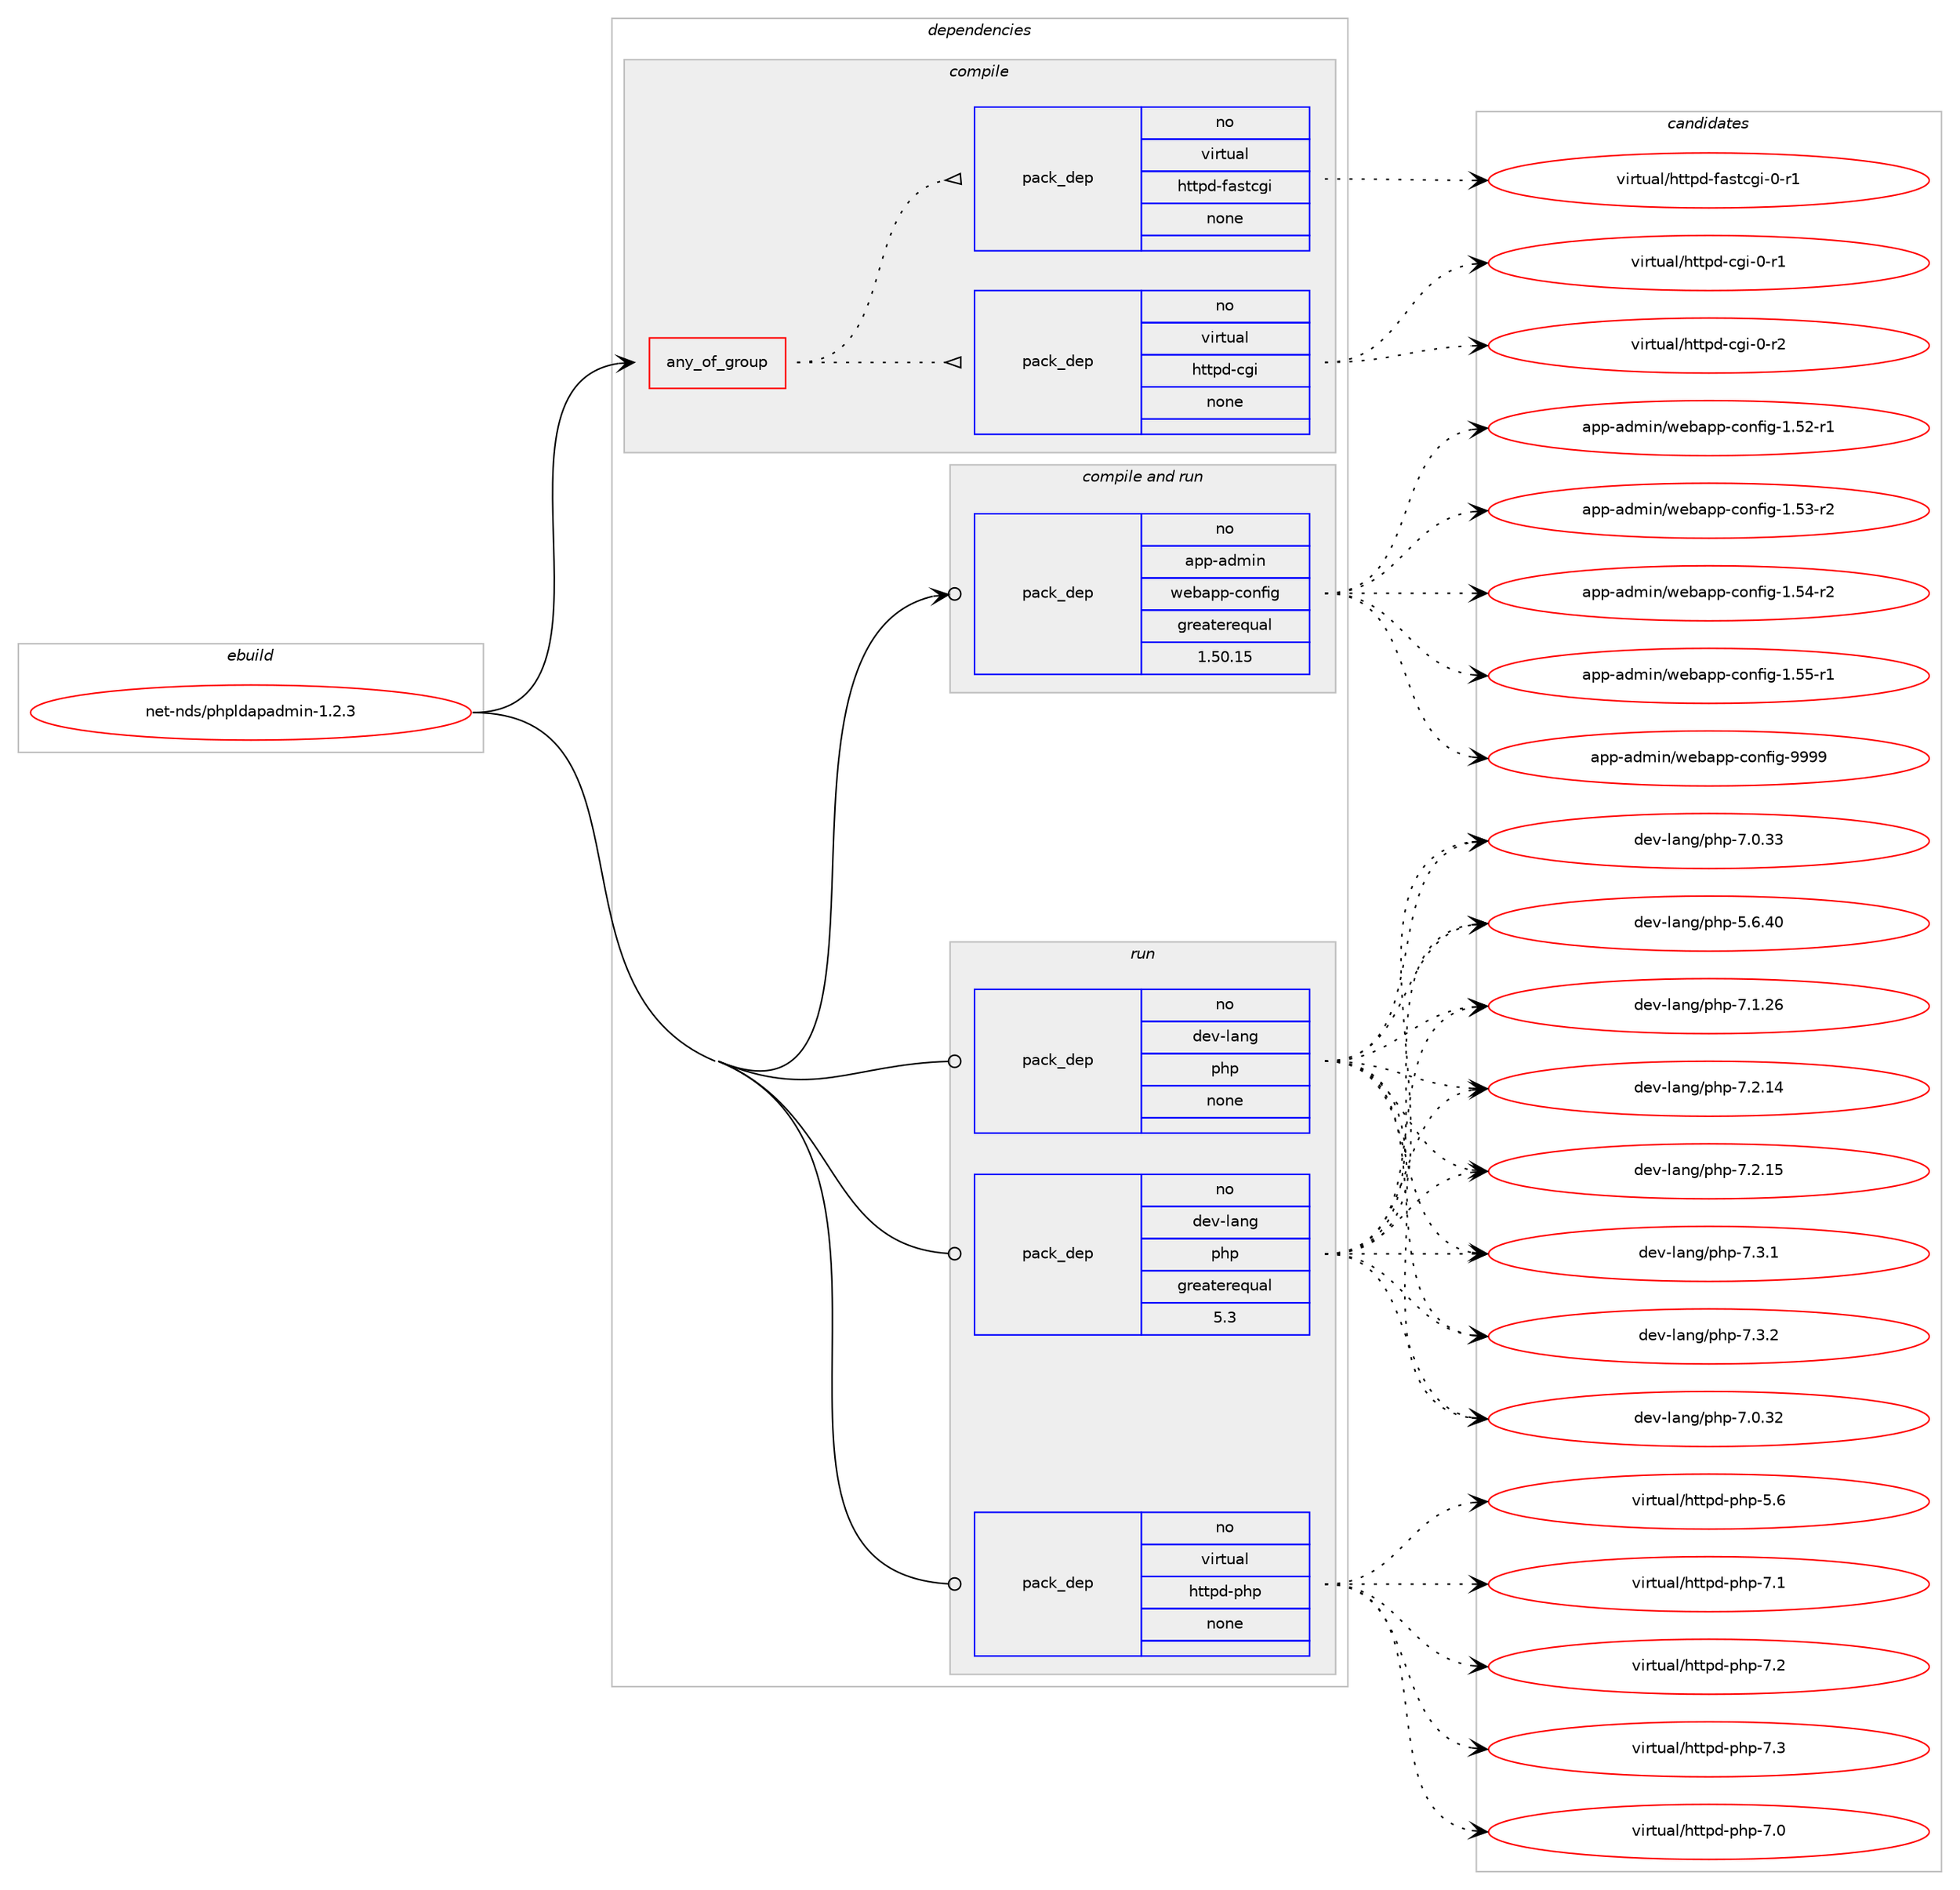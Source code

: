 digraph prolog {

# *************
# Graph options
# *************

newrank=true;
concentrate=true;
compound=true;
graph [rankdir=LR,fontname=Helvetica,fontsize=10,ranksep=1.5];#, ranksep=2.5, nodesep=0.2];
edge  [arrowhead=vee];
node  [fontname=Helvetica,fontsize=10];

# **********
# The ebuild
# **********

subgraph cluster_leftcol {
color=gray;
rank=same;
label=<<i>ebuild</i>>;
id [label="net-nds/phpldapadmin-1.2.3", color=red, width=4, href="../net-nds/phpldapadmin-1.2.3.svg"];
}

# ****************
# The dependencies
# ****************

subgraph cluster_midcol {
color=gray;
label=<<i>dependencies</i>>;
subgraph cluster_compile {
fillcolor="#eeeeee";
style=filled;
label=<<i>compile</i>>;
subgraph any105 {
dependency3591 [label=<<TABLE BORDER="0" CELLBORDER="1" CELLSPACING="0" CELLPADDING="4"><TR><TD CELLPADDING="10">any_of_group</TD></TR></TABLE>>, shape=none, color=red];subgraph pack2892 {
dependency3592 [label=<<TABLE BORDER="0" CELLBORDER="1" CELLSPACING="0" CELLPADDING="4" WIDTH="220"><TR><TD ROWSPAN="6" CELLPADDING="30">pack_dep</TD></TR><TR><TD WIDTH="110">no</TD></TR><TR><TD>virtual</TD></TR><TR><TD>httpd-cgi</TD></TR><TR><TD>none</TD></TR><TR><TD></TD></TR></TABLE>>, shape=none, color=blue];
}
dependency3591:e -> dependency3592:w [weight=20,style="dotted",arrowhead="oinv"];
subgraph pack2893 {
dependency3593 [label=<<TABLE BORDER="0" CELLBORDER="1" CELLSPACING="0" CELLPADDING="4" WIDTH="220"><TR><TD ROWSPAN="6" CELLPADDING="30">pack_dep</TD></TR><TR><TD WIDTH="110">no</TD></TR><TR><TD>virtual</TD></TR><TR><TD>httpd-fastcgi</TD></TR><TR><TD>none</TD></TR><TR><TD></TD></TR></TABLE>>, shape=none, color=blue];
}
dependency3591:e -> dependency3593:w [weight=20,style="dotted",arrowhead="oinv"];
}
id:e -> dependency3591:w [weight=20,style="solid",arrowhead="vee"];
}
subgraph cluster_compileandrun {
fillcolor="#eeeeee";
style=filled;
label=<<i>compile and run</i>>;
subgraph pack2894 {
dependency3594 [label=<<TABLE BORDER="0" CELLBORDER="1" CELLSPACING="0" CELLPADDING="4" WIDTH="220"><TR><TD ROWSPAN="6" CELLPADDING="30">pack_dep</TD></TR><TR><TD WIDTH="110">no</TD></TR><TR><TD>app-admin</TD></TR><TR><TD>webapp-config</TD></TR><TR><TD>greaterequal</TD></TR><TR><TD>1.50.15</TD></TR></TABLE>>, shape=none, color=blue];
}
id:e -> dependency3594:w [weight=20,style="solid",arrowhead="odotvee"];
}
subgraph cluster_run {
fillcolor="#eeeeee";
style=filled;
label=<<i>run</i>>;
subgraph pack2895 {
dependency3595 [label=<<TABLE BORDER="0" CELLBORDER="1" CELLSPACING="0" CELLPADDING="4" WIDTH="220"><TR><TD ROWSPAN="6" CELLPADDING="30">pack_dep</TD></TR><TR><TD WIDTH="110">no</TD></TR><TR><TD>dev-lang</TD></TR><TR><TD>php</TD></TR><TR><TD>greaterequal</TD></TR><TR><TD>5.3</TD></TR></TABLE>>, shape=none, color=blue];
}
id:e -> dependency3595:w [weight=20,style="solid",arrowhead="odot"];
subgraph pack2896 {
dependency3596 [label=<<TABLE BORDER="0" CELLBORDER="1" CELLSPACING="0" CELLPADDING="4" WIDTH="220"><TR><TD ROWSPAN="6" CELLPADDING="30">pack_dep</TD></TR><TR><TD WIDTH="110">no</TD></TR><TR><TD>dev-lang</TD></TR><TR><TD>php</TD></TR><TR><TD>none</TD></TR><TR><TD></TD></TR></TABLE>>, shape=none, color=blue];
}
id:e -> dependency3596:w [weight=20,style="solid",arrowhead="odot"];
subgraph pack2897 {
dependency3597 [label=<<TABLE BORDER="0" CELLBORDER="1" CELLSPACING="0" CELLPADDING="4" WIDTH="220"><TR><TD ROWSPAN="6" CELLPADDING="30">pack_dep</TD></TR><TR><TD WIDTH="110">no</TD></TR><TR><TD>virtual</TD></TR><TR><TD>httpd-php</TD></TR><TR><TD>none</TD></TR><TR><TD></TD></TR></TABLE>>, shape=none, color=blue];
}
id:e -> dependency3597:w [weight=20,style="solid",arrowhead="odot"];
}
}

# **************
# The candidates
# **************

subgraph cluster_choices {
rank=same;
color=gray;
label=<<i>candidates</i>>;

subgraph choice2892 {
color=black;
nodesep=1;
choice1181051141161179710847104116116112100459910310545484511449 [label="virtual/httpd-cgi-0-r1", color=red, width=4,href="../virtual/httpd-cgi-0-r1.svg"];
choice1181051141161179710847104116116112100459910310545484511450 [label="virtual/httpd-cgi-0-r2", color=red, width=4,href="../virtual/httpd-cgi-0-r2.svg"];
dependency3592:e -> choice1181051141161179710847104116116112100459910310545484511449:w [style=dotted,weight="100"];
dependency3592:e -> choice1181051141161179710847104116116112100459910310545484511450:w [style=dotted,weight="100"];
}
subgraph choice2893 {
color=black;
nodesep=1;
choice118105114116117971084710411611611210045102971151169910310545484511449 [label="virtual/httpd-fastcgi-0-r1", color=red, width=4,href="../virtual/httpd-fastcgi-0-r1.svg"];
dependency3593:e -> choice118105114116117971084710411611611210045102971151169910310545484511449:w [style=dotted,weight="100"];
}
subgraph choice2894 {
color=black;
nodesep=1;
choice971121124597100109105110471191019897112112459911111010210510345494653504511449 [label="app-admin/webapp-config-1.52-r1", color=red, width=4,href="../app-admin/webapp-config-1.52-r1.svg"];
choice971121124597100109105110471191019897112112459911111010210510345494653514511450 [label="app-admin/webapp-config-1.53-r2", color=red, width=4,href="../app-admin/webapp-config-1.53-r2.svg"];
choice971121124597100109105110471191019897112112459911111010210510345494653524511450 [label="app-admin/webapp-config-1.54-r2", color=red, width=4,href="../app-admin/webapp-config-1.54-r2.svg"];
choice971121124597100109105110471191019897112112459911111010210510345494653534511449 [label="app-admin/webapp-config-1.55-r1", color=red, width=4,href="../app-admin/webapp-config-1.55-r1.svg"];
choice97112112459710010910511047119101989711211245991111101021051034557575757 [label="app-admin/webapp-config-9999", color=red, width=4,href="../app-admin/webapp-config-9999.svg"];
dependency3594:e -> choice971121124597100109105110471191019897112112459911111010210510345494653504511449:w [style=dotted,weight="100"];
dependency3594:e -> choice971121124597100109105110471191019897112112459911111010210510345494653514511450:w [style=dotted,weight="100"];
dependency3594:e -> choice971121124597100109105110471191019897112112459911111010210510345494653524511450:w [style=dotted,weight="100"];
dependency3594:e -> choice971121124597100109105110471191019897112112459911111010210510345494653534511449:w [style=dotted,weight="100"];
dependency3594:e -> choice97112112459710010910511047119101989711211245991111101021051034557575757:w [style=dotted,weight="100"];
}
subgraph choice2895 {
color=black;
nodesep=1;
choice10010111845108971101034711210411245554648465150 [label="dev-lang/php-7.0.32", color=red, width=4,href="../dev-lang/php-7.0.32.svg"];
choice10010111845108971101034711210411245554648465151 [label="dev-lang/php-7.0.33", color=red, width=4,href="../dev-lang/php-7.0.33.svg"];
choice10010111845108971101034711210411245534654465248 [label="dev-lang/php-5.6.40", color=red, width=4,href="../dev-lang/php-5.6.40.svg"];
choice10010111845108971101034711210411245554649465054 [label="dev-lang/php-7.1.26", color=red, width=4,href="../dev-lang/php-7.1.26.svg"];
choice10010111845108971101034711210411245554650464952 [label="dev-lang/php-7.2.14", color=red, width=4,href="../dev-lang/php-7.2.14.svg"];
choice10010111845108971101034711210411245554650464953 [label="dev-lang/php-7.2.15", color=red, width=4,href="../dev-lang/php-7.2.15.svg"];
choice100101118451089711010347112104112455546514649 [label="dev-lang/php-7.3.1", color=red, width=4,href="../dev-lang/php-7.3.1.svg"];
choice100101118451089711010347112104112455546514650 [label="dev-lang/php-7.3.2", color=red, width=4,href="../dev-lang/php-7.3.2.svg"];
dependency3595:e -> choice10010111845108971101034711210411245554648465150:w [style=dotted,weight="100"];
dependency3595:e -> choice10010111845108971101034711210411245554648465151:w [style=dotted,weight="100"];
dependency3595:e -> choice10010111845108971101034711210411245534654465248:w [style=dotted,weight="100"];
dependency3595:e -> choice10010111845108971101034711210411245554649465054:w [style=dotted,weight="100"];
dependency3595:e -> choice10010111845108971101034711210411245554650464952:w [style=dotted,weight="100"];
dependency3595:e -> choice10010111845108971101034711210411245554650464953:w [style=dotted,weight="100"];
dependency3595:e -> choice100101118451089711010347112104112455546514649:w [style=dotted,weight="100"];
dependency3595:e -> choice100101118451089711010347112104112455546514650:w [style=dotted,weight="100"];
}
subgraph choice2896 {
color=black;
nodesep=1;
choice10010111845108971101034711210411245554648465150 [label="dev-lang/php-7.0.32", color=red, width=4,href="../dev-lang/php-7.0.32.svg"];
choice10010111845108971101034711210411245554648465151 [label="dev-lang/php-7.0.33", color=red, width=4,href="../dev-lang/php-7.0.33.svg"];
choice10010111845108971101034711210411245534654465248 [label="dev-lang/php-5.6.40", color=red, width=4,href="../dev-lang/php-5.6.40.svg"];
choice10010111845108971101034711210411245554649465054 [label="dev-lang/php-7.1.26", color=red, width=4,href="../dev-lang/php-7.1.26.svg"];
choice10010111845108971101034711210411245554650464952 [label="dev-lang/php-7.2.14", color=red, width=4,href="../dev-lang/php-7.2.14.svg"];
choice10010111845108971101034711210411245554650464953 [label="dev-lang/php-7.2.15", color=red, width=4,href="../dev-lang/php-7.2.15.svg"];
choice100101118451089711010347112104112455546514649 [label="dev-lang/php-7.3.1", color=red, width=4,href="../dev-lang/php-7.3.1.svg"];
choice100101118451089711010347112104112455546514650 [label="dev-lang/php-7.3.2", color=red, width=4,href="../dev-lang/php-7.3.2.svg"];
dependency3596:e -> choice10010111845108971101034711210411245554648465150:w [style=dotted,weight="100"];
dependency3596:e -> choice10010111845108971101034711210411245554648465151:w [style=dotted,weight="100"];
dependency3596:e -> choice10010111845108971101034711210411245534654465248:w [style=dotted,weight="100"];
dependency3596:e -> choice10010111845108971101034711210411245554649465054:w [style=dotted,weight="100"];
dependency3596:e -> choice10010111845108971101034711210411245554650464952:w [style=dotted,weight="100"];
dependency3596:e -> choice10010111845108971101034711210411245554650464953:w [style=dotted,weight="100"];
dependency3596:e -> choice100101118451089711010347112104112455546514649:w [style=dotted,weight="100"];
dependency3596:e -> choice100101118451089711010347112104112455546514650:w [style=dotted,weight="100"];
}
subgraph choice2897 {
color=black;
nodesep=1;
choice11810511411611797108471041161161121004511210411245554648 [label="virtual/httpd-php-7.0", color=red, width=4,href="../virtual/httpd-php-7.0.svg"];
choice11810511411611797108471041161161121004511210411245534654 [label="virtual/httpd-php-5.6", color=red, width=4,href="../virtual/httpd-php-5.6.svg"];
choice11810511411611797108471041161161121004511210411245554649 [label="virtual/httpd-php-7.1", color=red, width=4,href="../virtual/httpd-php-7.1.svg"];
choice11810511411611797108471041161161121004511210411245554650 [label="virtual/httpd-php-7.2", color=red, width=4,href="../virtual/httpd-php-7.2.svg"];
choice11810511411611797108471041161161121004511210411245554651 [label="virtual/httpd-php-7.3", color=red, width=4,href="../virtual/httpd-php-7.3.svg"];
dependency3597:e -> choice11810511411611797108471041161161121004511210411245554648:w [style=dotted,weight="100"];
dependency3597:e -> choice11810511411611797108471041161161121004511210411245534654:w [style=dotted,weight="100"];
dependency3597:e -> choice11810511411611797108471041161161121004511210411245554649:w [style=dotted,weight="100"];
dependency3597:e -> choice11810511411611797108471041161161121004511210411245554650:w [style=dotted,weight="100"];
dependency3597:e -> choice11810511411611797108471041161161121004511210411245554651:w [style=dotted,weight="100"];
}
}

}
